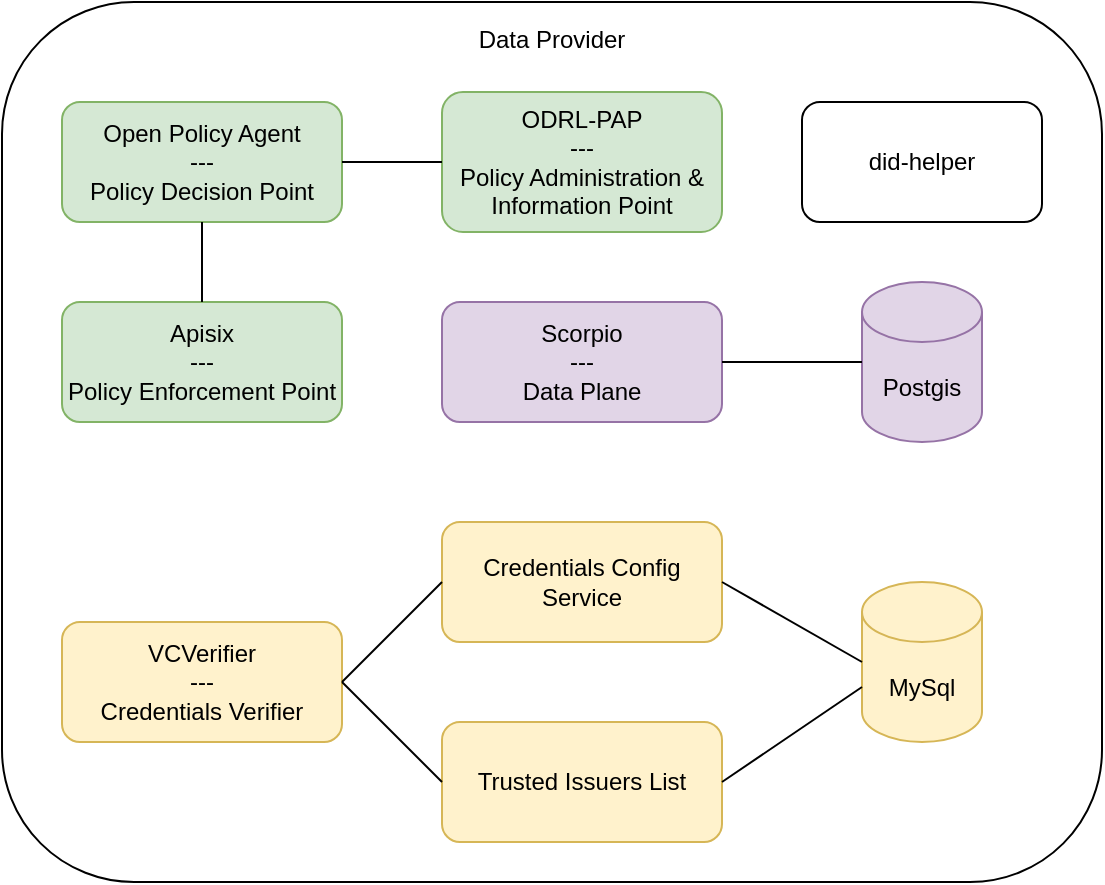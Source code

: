 <mxfile version="24.4.9" type="device">
  <diagram name="Page-1" id="rYzr1DH2yIFesMKslzU0">
    <mxGraphModel dx="1434" dy="764" grid="1" gridSize="10" guides="1" tooltips="1" connect="1" arrows="1" fold="1" page="1" pageScale="1" pageWidth="850" pageHeight="1100" math="0" shadow="0">
      <root>
        <mxCell id="0" />
        <mxCell id="1" parent="0" />
        <mxCell id="w16GQVXMl-_tRw7hFywQ-32" value="&lt;div&gt;Data Provider&lt;/div&gt;&lt;div&gt;&lt;br&gt;&lt;/div&gt;&lt;div&gt;&lt;br&gt;&lt;/div&gt;&lt;div&gt;&lt;br&gt;&lt;/div&gt;&lt;div&gt;&lt;br&gt;&lt;/div&gt;&lt;div&gt;&lt;br&gt;&lt;/div&gt;&lt;div&gt;&lt;br&gt;&lt;/div&gt;&lt;div&gt;&lt;br&gt;&lt;/div&gt;&lt;div&gt;&lt;br&gt;&lt;/div&gt;&lt;div&gt;&lt;br&gt;&lt;/div&gt;&lt;div&gt;&lt;br&gt;&lt;/div&gt;&lt;div&gt;&lt;br&gt;&lt;/div&gt;&lt;div&gt;&lt;br&gt;&lt;/div&gt;&lt;div&gt;&lt;br&gt;&lt;/div&gt;&lt;div&gt;&lt;br&gt;&lt;/div&gt;&lt;div&gt;&lt;br&gt;&lt;/div&gt;&lt;div&gt;&lt;br&gt;&lt;/div&gt;&lt;div&gt;&lt;br&gt;&lt;/div&gt;&lt;div&gt;&lt;br&gt;&lt;/div&gt;&lt;div&gt;&lt;br&gt;&lt;/div&gt;&lt;div&gt;&lt;br&gt;&lt;/div&gt;&lt;div&gt;&lt;br&gt;&lt;/div&gt;&lt;div&gt;&lt;br&gt;&lt;/div&gt;&lt;div&gt;&lt;br&gt;&lt;/div&gt;&lt;div&gt;&lt;br&gt;&lt;/div&gt;&lt;div&gt;&lt;br&gt;&lt;/div&gt;&lt;div&gt;&lt;br&gt;&lt;/div&gt;&lt;div&gt;&lt;br&gt;&lt;/div&gt;&lt;div&gt;&lt;br&gt;&lt;/div&gt;" style="rounded=1;whiteSpace=wrap;html=1;" vertex="1" parent="1">
          <mxGeometry x="290" y="300" width="550" height="440" as="geometry" />
        </mxCell>
        <mxCell id="w16GQVXMl-_tRw7hFywQ-7" value="did-helper" style="rounded=1;whiteSpace=wrap;html=1;" vertex="1" parent="1">
          <mxGeometry x="690" y="350" width="120" height="60" as="geometry" />
        </mxCell>
        <mxCell id="w16GQVXMl-_tRw7hFywQ-13" value="&lt;div&gt;Scorpio&lt;/div&gt;&lt;div&gt;---&lt;/div&gt;&lt;div&gt;Data Plane&lt;br&gt;&lt;/div&gt;" style="rounded=1;whiteSpace=wrap;html=1;fillColor=#e1d5e7;strokeColor=#9673a6;" vertex="1" parent="1">
          <mxGeometry x="510" y="450" width="140" height="60" as="geometry" />
        </mxCell>
        <mxCell id="w16GQVXMl-_tRw7hFywQ-14" value="Postgis" style="shape=cylinder3;whiteSpace=wrap;html=1;boundedLbl=1;backgroundOutline=1;size=15;fillColor=#e1d5e7;strokeColor=#9673a6;" vertex="1" parent="1">
          <mxGeometry x="720" y="440" width="60" height="80" as="geometry" />
        </mxCell>
        <mxCell id="w16GQVXMl-_tRw7hFywQ-15" value="" style="endArrow=none;html=1;rounded=0;entryX=1;entryY=0.5;entryDx=0;entryDy=0;" edge="1" parent="1" source="w16GQVXMl-_tRw7hFywQ-14" target="w16GQVXMl-_tRw7hFywQ-13">
          <mxGeometry width="50" height="50" relative="1" as="geometry">
            <mxPoint x="460" y="570" as="sourcePoint" />
            <mxPoint x="510" y="520" as="targetPoint" />
          </mxGeometry>
        </mxCell>
        <mxCell id="w16GQVXMl-_tRw7hFywQ-16" value="&lt;div&gt;Apisix&lt;/div&gt;&lt;div&gt;---&lt;/div&gt;&lt;div&gt;Policy Enforcement Point&lt;br&gt;&lt;/div&gt;" style="rounded=1;whiteSpace=wrap;html=1;fillColor=#d5e8d4;strokeColor=#82b366;" vertex="1" parent="1">
          <mxGeometry x="320" y="450" width="140" height="60" as="geometry" />
        </mxCell>
        <mxCell id="w16GQVXMl-_tRw7hFywQ-17" value="&lt;div&gt;Open Policy Agent&lt;/div&gt;&lt;div&gt;---&lt;/div&gt;&lt;div&gt;Policy Decision Point &lt;br&gt;&lt;/div&gt;" style="rounded=1;whiteSpace=wrap;html=1;fillColor=#d5e8d4;strokeColor=#82b366;" vertex="1" parent="1">
          <mxGeometry x="320" y="350" width="140" height="60" as="geometry" />
        </mxCell>
        <mxCell id="w16GQVXMl-_tRw7hFywQ-19" value="&lt;div&gt;ODRL-PAP&lt;/div&gt;&lt;div&gt;---&lt;/div&gt;&lt;div&gt;Policy Administration &amp;amp; Information Point&lt;br&gt;&lt;/div&gt;" style="rounded=1;whiteSpace=wrap;html=1;fillColor=#d5e8d4;strokeColor=#82b366;" vertex="1" parent="1">
          <mxGeometry x="510" y="345" width="140" height="70" as="geometry" />
        </mxCell>
        <mxCell id="w16GQVXMl-_tRw7hFywQ-20" value="" style="endArrow=none;html=1;rounded=0;entryX=1;entryY=0.5;entryDx=0;entryDy=0;" edge="1" parent="1" source="w16GQVXMl-_tRw7hFywQ-19" target="w16GQVXMl-_tRw7hFywQ-17">
          <mxGeometry width="50" height="50" relative="1" as="geometry">
            <mxPoint x="160" y="720" as="sourcePoint" />
            <mxPoint x="210" y="670" as="targetPoint" />
          </mxGeometry>
        </mxCell>
        <mxCell id="w16GQVXMl-_tRw7hFywQ-21" value="&lt;div&gt;VCVerifier&lt;/div&gt;&lt;div&gt;---&lt;/div&gt;&lt;div&gt;Credentials Verifier&lt;br&gt;&lt;/div&gt;" style="rounded=1;whiteSpace=wrap;html=1;fillColor=#fff2cc;strokeColor=#d6b656;" vertex="1" parent="1">
          <mxGeometry x="320" y="610" width="140" height="60" as="geometry" />
        </mxCell>
        <mxCell id="w16GQVXMl-_tRw7hFywQ-24" value="" style="endArrow=none;html=1;rounded=0;entryX=0.5;entryY=1;entryDx=0;entryDy=0;" edge="1" parent="1" source="w16GQVXMl-_tRw7hFywQ-16" target="w16GQVXMl-_tRw7hFywQ-17">
          <mxGeometry width="50" height="50" relative="1" as="geometry">
            <mxPoint x="70" y="500" as="sourcePoint" />
            <mxPoint x="120" y="450" as="targetPoint" />
          </mxGeometry>
        </mxCell>
        <mxCell id="w16GQVXMl-_tRw7hFywQ-25" value="&lt;div&gt;Credentials Config Service&lt;br&gt;&lt;/div&gt;" style="rounded=1;whiteSpace=wrap;html=1;fillColor=#fff2cc;strokeColor=#d6b656;" vertex="1" parent="1">
          <mxGeometry x="510" y="560" width="140" height="60" as="geometry" />
        </mxCell>
        <mxCell id="w16GQVXMl-_tRw7hFywQ-26" value="Trusted Issuers List" style="rounded=1;whiteSpace=wrap;html=1;fillColor=#fff2cc;strokeColor=#d6b656;" vertex="1" parent="1">
          <mxGeometry x="510" y="660" width="140" height="60" as="geometry" />
        </mxCell>
        <mxCell id="w16GQVXMl-_tRw7hFywQ-27" value="MySql" style="shape=cylinder3;whiteSpace=wrap;html=1;boundedLbl=1;backgroundOutline=1;size=15;fillColor=#fff2cc;strokeColor=#d6b656;" vertex="1" parent="1">
          <mxGeometry x="720" y="590" width="60" height="80" as="geometry" />
        </mxCell>
        <mxCell id="w16GQVXMl-_tRw7hFywQ-28" value="" style="endArrow=none;html=1;rounded=0;entryX=1;entryY=0.5;entryDx=0;entryDy=0;exitX=0;exitY=0.5;exitDx=0;exitDy=0;exitPerimeter=0;" edge="1" parent="1" source="w16GQVXMl-_tRw7hFywQ-27" target="w16GQVXMl-_tRw7hFywQ-25">
          <mxGeometry width="50" height="50" relative="1" as="geometry">
            <mxPoint x="310" y="770" as="sourcePoint" />
            <mxPoint x="360" y="720" as="targetPoint" />
          </mxGeometry>
        </mxCell>
        <mxCell id="w16GQVXMl-_tRw7hFywQ-29" value="" style="endArrow=none;html=1;rounded=0;entryX=0;entryY=0;entryDx=0;entryDy=52.5;entryPerimeter=0;exitX=1;exitY=0.5;exitDx=0;exitDy=0;" edge="1" parent="1" source="w16GQVXMl-_tRw7hFywQ-26" target="w16GQVXMl-_tRw7hFywQ-27">
          <mxGeometry width="50" height="50" relative="1" as="geometry">
            <mxPoint x="640" y="690" as="sourcePoint" />
            <mxPoint x="560" y="770" as="targetPoint" />
          </mxGeometry>
        </mxCell>
        <mxCell id="w16GQVXMl-_tRw7hFywQ-30" value="" style="endArrow=none;html=1;rounded=0;entryX=0;entryY=0.5;entryDx=0;entryDy=0;exitX=1;exitY=0.5;exitDx=0;exitDy=0;" edge="1" parent="1" source="w16GQVXMl-_tRw7hFywQ-21" target="w16GQVXMl-_tRw7hFywQ-25">
          <mxGeometry width="50" height="50" relative="1" as="geometry">
            <mxPoint x="100" y="730" as="sourcePoint" />
            <mxPoint x="150" y="680" as="targetPoint" />
          </mxGeometry>
        </mxCell>
        <mxCell id="w16GQVXMl-_tRw7hFywQ-31" value="" style="endArrow=none;html=1;rounded=0;entryX=0;entryY=0.5;entryDx=0;entryDy=0;exitX=1;exitY=0.5;exitDx=0;exitDy=0;" edge="1" parent="1" source="w16GQVXMl-_tRw7hFywQ-21" target="w16GQVXMl-_tRw7hFywQ-26">
          <mxGeometry width="50" height="50" relative="1" as="geometry">
            <mxPoint x="320" y="770" as="sourcePoint" />
            <mxPoint x="370" y="720" as="targetPoint" />
          </mxGeometry>
        </mxCell>
      </root>
    </mxGraphModel>
  </diagram>
</mxfile>
